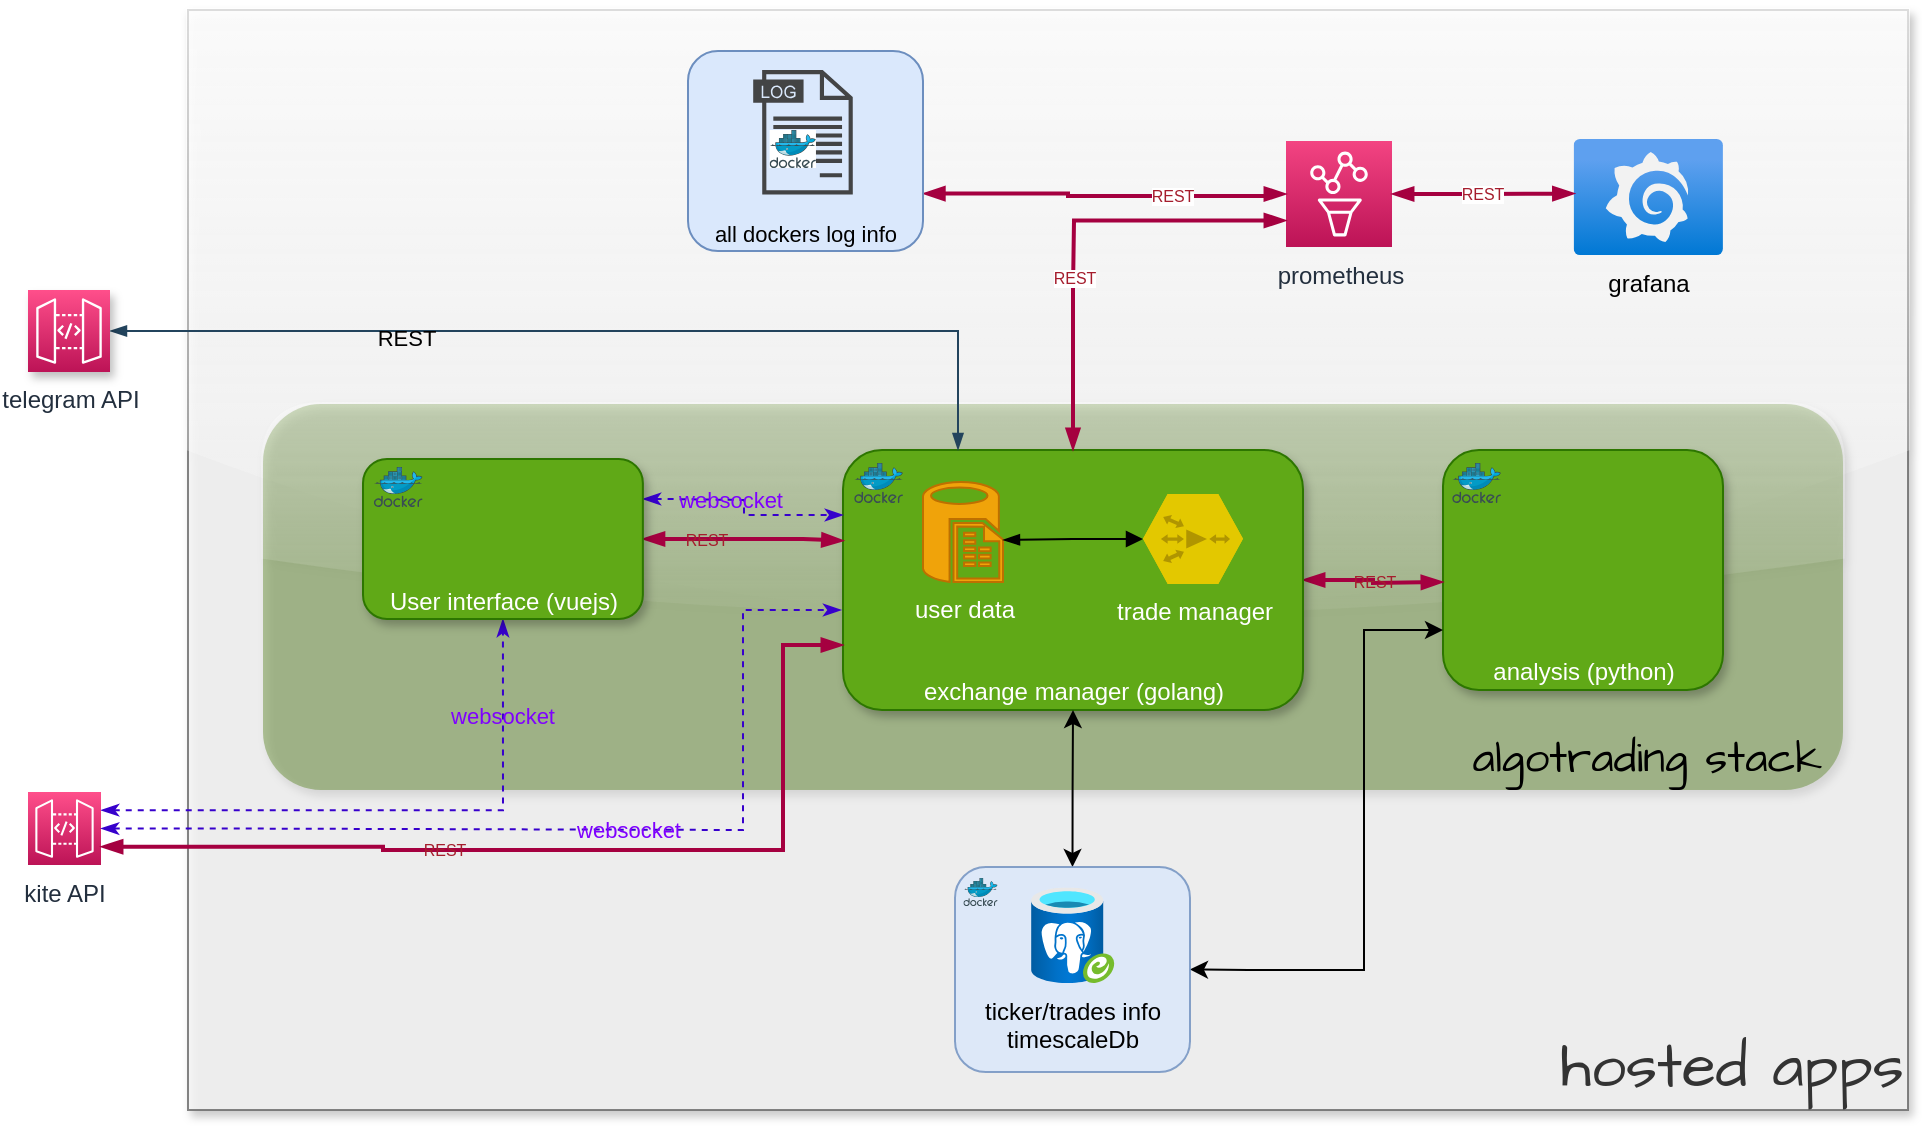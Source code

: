 <mxfile version="20.8.20" type="github">
  <diagram id="WI9T0HZ2pTsCkuznbFz-" name="Page-1">
    <mxGraphModel dx="1062" dy="577" grid="1" gridSize="10" guides="1" tooltips="1" connect="1" arrows="1" fold="1" page="1" pageScale="1" pageWidth="1169" pageHeight="827" math="0" shadow="0">
      <root>
        <mxCell id="0" />
        <mxCell id="1" parent="0" />
        <mxCell id="nYyK58fFQkwCF3YQu4Fd-24" value="hosted apps" style="rounded=0;whiteSpace=wrap;html=1;shadow=1;glass=1;sketch=0;strokeColor=#666666;fontFamily=Architects Daughter;fontSource=https%3A%2F%2Ffonts.googleapis.com%2Fcss%3Ffamily%3DArchitects%2BDaughter;fontSize=31;fontColor=#333333;fillColor=#f5f5f5;opacity=80;verticalAlign=bottom;align=right;" vertex="1" parent="1">
          <mxGeometry x="190" y="120" width="860" height="550" as="geometry" />
        </mxCell>
        <mxCell id="nYyK58fFQkwCF3YQu4Fd-22" value="algotrading stack&amp;nbsp; " style="rounded=1;whiteSpace=wrap;html=1;shadow=1;glass=1;sketch=0;strokeColor=none;fillColor=#4D7C0F;fontColor=default;align=right;verticalAlign=bottom;fontFamily=Architects Daughter;fontSource=https%3A%2F%2Ffonts.googleapis.com%2Fcss%3Ffamily%3DArchitects%2BDaughter;fontSize=22;gradientColor=none;opacity=40;" vertex="1" parent="1">
          <mxGeometry x="227.5" y="317" width="790" height="193" as="geometry" />
        </mxCell>
        <mxCell id="8ut8hsgBqREO4Th_r9R5-25" value="analysis (python)" style="rounded=1;whiteSpace=wrap;html=1;verticalAlign=bottom;strokeColor=#2D7600;fillColor=#60a917;container=0;shadow=1;fontColor=#ffffff;" parent="1" vertex="1">
          <mxGeometry x="817.5" y="340" width="140" height="120" as="geometry" />
        </mxCell>
        <mxCell id="AcxdMaKK0mU5kZiv2lnr-17" style="edgeStyle=elbowEdgeStyle;rounded=0;orthogonalLoop=1;jettySize=auto;html=1;entryX=-0.016;entryY=0.49;entryDx=0;entryDy=0;entryPerimeter=0;elbow=vertical;strokeColor=#808080;" parent="1" edge="1">
          <mxGeometry relative="1" as="geometry">
            <mxPoint x="593.5" y="403.207" as="sourcePoint" />
            <mxPoint x="666.476" y="390.36" as="targetPoint" />
          </mxGeometry>
        </mxCell>
        <mxCell id="8ut8hsgBqREO4Th_r9R5-19" value="REST" style="edgeStyle=orthogonalEdgeStyle;rounded=0;orthogonalLoop=1;jettySize=auto;html=1;entryX=0;entryY=0.5;entryDx=0;entryDy=0;startArrow=blockThin;startFill=1;fillColor=#d80073;strokeColor=#A50040;strokeWidth=2;fontSize=8;fontColor=#a51d2d;endArrow=blockThin;endFill=1;labelBackgroundColor=none;" parent="1" source="AcxdMaKK0mU5kZiv2lnr-4" edge="1">
          <mxGeometry x="-0.002" relative="1" as="geometry">
            <mxPoint x="817.5" y="406" as="targetPoint" />
            <mxPoint as="offset" />
          </mxGeometry>
        </mxCell>
        <mxCell id="AcxdMaKK0mU5kZiv2lnr-4" value="exchange manager (golang)" style="rounded=1;whiteSpace=wrap;html=1;fillColor=#60a917;strokeColor=#2D7600;verticalAlign=bottom;glass=0;shadow=1;fontColor=#ffffff;" parent="1" vertex="1">
          <mxGeometry x="517.5" y="340" width="230" height="130" as="geometry" />
        </mxCell>
        <mxCell id="8ut8hsgBqREO4Th_r9R5-5" value="websocket" style="edgeStyle=orthogonalEdgeStyle;rounded=0;orthogonalLoop=1;jettySize=auto;html=1;exitX=1;exitY=0.25;exitDx=0;exitDy=0;exitPerimeter=0;startArrow=classicThin;startFill=1;fillColor=#6a00ff;strokeColor=#3700CC;strokeWidth=1;endArrow=classicThin;endFill=1;fontColor=#7F00FF;entryX=0.5;entryY=1;entryDx=0;entryDy=0;dashed=1;labelBackgroundColor=none;" parent="1" source="8ut8hsgBqREO4Th_r9R5-2" target="nYyK58fFQkwCF3YQu4Fd-14" edge="1">
          <mxGeometry x="0.676" relative="1" as="geometry">
            <mxPoint x="398.804" y="525.1" as="targetPoint" />
            <Array as="points">
              <mxPoint x="347.5" y="520" />
            </Array>
            <mxPoint as="offset" />
          </mxGeometry>
        </mxCell>
        <mxCell id="8ut8hsgBqREO4Th_r9R5-2" value="kite API" style="sketch=0;points=[[0,0,0],[0.25,0,0],[0.5,0,0],[0.75,0,0],[1,0,0],[0,1,0],[0.25,1,0],[0.5,1,0],[0.75,1,0],[1,1,0],[0,0.25,0],[0,0.5,0],[0,0.75,0],[1,0.25,0],[1,0.5,0],[1,0.75,0]];outlineConnect=0;fontColor=#232F3E;gradientColor=#FF4F8B;gradientDirection=north;fillColor=#BC1356;strokeColor=#ffffff;dashed=0;verticalLabelPosition=bottom;verticalAlign=top;align=center;html=1;fontSize=12;fontStyle=0;aspect=fixed;shape=mxgraph.aws4.resourceIcon;resIcon=mxgraph.aws4.api_gateway;" parent="1" vertex="1">
          <mxGeometry x="110" y="511" width="36.5" height="36.5" as="geometry" />
        </mxCell>
        <mxCell id="8ut8hsgBqREO4Th_r9R5-6" value="&lt;div&gt;user data&lt;/div&gt;" style="verticalLabelPosition=bottom;html=1;verticalAlign=top;align=center;strokeColor=#BD7000;fillColor=#f0a30a;shape=mxgraph.azure.sql_reporting;fontColor=#FFFFFF;" parent="1" vertex="1">
          <mxGeometry x="557.5" y="356" width="40" height="50" as="geometry" />
        </mxCell>
        <mxCell id="8ut8hsgBqREO4Th_r9R5-10" value="grafana" style="aspect=fixed;html=1;points=[];align=center;image;fontSize=12;image=img/lib/azure2/other/Grafana.svg;labelBackgroundColor=none;" parent="1" vertex="1">
          <mxGeometry x="882.8" y="184.5" width="74.7" height="58" as="geometry" />
        </mxCell>
        <mxCell id="8ut8hsgBqREO4Th_r9R5-11" value="prometheus" style="sketch=0;points=[[0,0,0],[0.25,0,0],[0.5,0,0],[0.75,0,0],[1,0,0],[0,1,0],[0.25,1,0],[0.5,1,0],[0.75,1,0],[1,1,0],[0,0.25,0],[0,0.5,0],[0,0.75,0],[1,0.25,0],[1,0.5,0],[1,0.75,0]];points=[[0,0,0],[0.25,0,0],[0.5,0,0],[0.75,0,0],[1,0,0],[0,1,0],[0.25,1,0],[0.5,1,0],[0.75,1,0],[1,1,0],[0,0.25,0],[0,0.5,0],[0,0.75,0],[1,0.25,0],[1,0.5,0],[1,0.75,0]];outlineConnect=0;fontColor=#232F3E;gradientColor=#F34482;gradientDirection=north;fillColor=#BC1356;strokeColor=#ffffff;dashed=0;verticalLabelPosition=bottom;verticalAlign=top;align=center;html=1;fontSize=12;fontStyle=0;aspect=fixed;shape=mxgraph.aws4.resourceIcon;resIcon=mxgraph.aws4.managed_service_for_prometheus;" parent="1" vertex="1">
          <mxGeometry x="739" y="185.5" width="53" height="53" as="geometry" />
        </mxCell>
        <mxCell id="8ut8hsgBqREO4Th_r9R5-16" style="edgeStyle=orthogonalEdgeStyle;rounded=0;orthogonalLoop=1;jettySize=auto;html=1;entryX=0.5;entryY=1;entryDx=0;entryDy=0;startArrow=classic;startFill=1;exitX=0.5;exitY=0;exitDx=0;exitDy=0;" parent="1" source="8ut8hsgBqREO4Th_r9R5-41" target="AcxdMaKK0mU5kZiv2lnr-4" edge="1">
          <mxGeometry relative="1" as="geometry" />
        </mxCell>
        <mxCell id="8ut8hsgBqREO4Th_r9R5-18" style="edgeStyle=orthogonalEdgeStyle;rounded=0;orthogonalLoop=1;jettySize=auto;html=1;entryX=1;entryY=0.5;entryDx=0;entryDy=0;startArrow=classic;startFill=1;exitX=0;exitY=0.75;exitDx=0;exitDy=0;" parent="1" source="8ut8hsgBqREO4Th_r9R5-25" target="8ut8hsgBqREO4Th_r9R5-41" edge="1">
          <mxGeometry relative="1" as="geometry">
            <Array as="points">
              <mxPoint x="778" y="430" />
              <mxPoint x="778" y="600" />
              <mxPoint x="720" y="600" />
              <mxPoint x="720" y="599" />
            </Array>
            <mxPoint x="892.5" y="471" as="sourcePoint" />
          </mxGeometry>
        </mxCell>
        <mxCell id="8ut8hsgBqREO4Th_r9R5-21" value="REST" style="edgeStyle=orthogonalEdgeStyle;rounded=0;orthogonalLoop=1;jettySize=auto;html=1;entryX=0;entryY=0.75;entryDx=0;entryDy=0;startArrow=blockThin;startFill=1;fillColor=#d80073;strokeColor=#A50040;strokeWidth=2;fontSize=8;fontColor=#a51d2d;exitX=0.5;exitY=0;exitDx=0;exitDy=0;entryPerimeter=0;endArrow=blockThin;endFill=1;" parent="1" source="AcxdMaKK0mU5kZiv2lnr-4" target="8ut8hsgBqREO4Th_r9R5-11" edge="1">
          <mxGeometry x="-0.215" relative="1" as="geometry">
            <mxPoint x="757.5" y="415" as="sourcePoint" />
            <mxPoint x="827.5" y="416" as="targetPoint" />
            <Array as="points">
              <mxPoint x="633" y="260" />
              <mxPoint x="633" y="260" />
              <mxPoint x="633" y="225" />
            </Array>
            <mxPoint as="offset" />
          </mxGeometry>
        </mxCell>
        <mxCell id="8ut8hsgBqREO4Th_r9R5-23" value="REST" style="edgeStyle=orthogonalEdgeStyle;rounded=0;orthogonalLoop=1;jettySize=auto;html=1;entryX=0.006;entryY=0.471;entryDx=0;entryDy=0;startArrow=blockThin;startFill=1;fillColor=#d80073;strokeColor=#A50040;strokeWidth=2;fontSize=8;fontColor=#a51d2d;entryPerimeter=0;exitX=1;exitY=0.5;exitDx=0;exitDy=0;exitPerimeter=0;endArrow=blockThin;endFill=1;" parent="1" source="8ut8hsgBqREO4Th_r9R5-11" target="8ut8hsgBqREO4Th_r9R5-10" edge="1">
          <mxGeometry relative="1" as="geometry">
            <mxPoint x="757.5" y="415" as="sourcePoint" />
            <mxPoint x="827.5" y="416" as="targetPoint" />
          </mxGeometry>
        </mxCell>
        <mxCell id="8ut8hsgBqREO4Th_r9R5-24" value="REST" style="edgeStyle=orthogonalEdgeStyle;rounded=0;orthogonalLoop=1;jettySize=auto;html=1;entryX=0.001;entryY=0.349;entryDx=0;entryDy=0;startArrow=blockThin;startFill=1;fillColor=#d80073;strokeColor=#A50040;strokeWidth=2;fontSize=8;fontColor=#a51d2d;endArrow=blockThin;endFill=1;entryPerimeter=0;exitX=1;exitY=0.5;exitDx=0;exitDy=0;labelBackgroundColor=none;" parent="1" source="nYyK58fFQkwCF3YQu4Fd-14" target="AcxdMaKK0mU5kZiv2lnr-4" edge="1">
          <mxGeometry x="-0.366" relative="1" as="geometry">
            <mxPoint x="417.62" y="541" as="sourcePoint" />
            <mxPoint x="457.5" y="471" as="targetPoint" />
            <Array as="points">
              <mxPoint x="497.5" y="385" />
            </Array>
            <mxPoint as="offset" />
          </mxGeometry>
        </mxCell>
        <mxCell id="8ut8hsgBqREO4Th_r9R5-30" value="" style="sketch=0;aspect=fixed;html=1;points=[];align=center;image;fontSize=12;image=img/lib/mscae/Docker.svg;fontColor=default;imageBackground=none;" parent="1" vertex="1">
          <mxGeometry x="523.11" y="346.5" width="24.39" height="20" as="geometry" />
        </mxCell>
        <mxCell id="8ut8hsgBqREO4Th_r9R5-38" value="REST" style="edgeStyle=orthogonalEdgeStyle;rounded=0;orthogonalLoop=1;jettySize=auto;html=1;startArrow=blockThin;startFill=1;fillColor=#d80073;strokeColor=#A50040;strokeWidth=2;fontSize=8;fontColor=#a51d2d;endArrow=blockThin;endFill=1;exitX=1.001;exitY=0.713;exitDx=0;exitDy=0;exitPerimeter=0;entryX=0;entryY=0.5;entryDx=0;entryDy=0;entryPerimeter=0;" parent="1" source="8ut8hsgBqREO4Th_r9R5-34" target="8ut8hsgBqREO4Th_r9R5-11" edge="1">
          <mxGeometry x="0.369" relative="1" as="geometry">
            <mxPoint x="642.5" y="350" as="sourcePoint" />
            <mxPoint x="730" y="213" as="targetPoint" />
            <Array as="points">
              <mxPoint x="630" y="211" />
              <mxPoint x="630" y="213" />
              <mxPoint x="730" y="213" />
              <mxPoint x="730" y="212" />
            </Array>
            <mxPoint as="offset" />
          </mxGeometry>
        </mxCell>
        <mxCell id="8ut8hsgBqREO4Th_r9R5-40" style="edgeStyle=orthogonalEdgeStyle;rounded=0;orthogonalLoop=1;jettySize=auto;html=1;entryX=0.25;entryY=0;entryDx=0;entryDy=0;strokeWidth=1;fontSize=8;fontColor=default;startArrow=blockThin;startFill=1;endArrow=blockThin;endFill=1;fillColor=#bac8d3;strokeColor=#23445d;exitX=1;exitY=0.5;exitDx=0;exitDy=0;exitPerimeter=0;" parent="1" source="nYyK58fFQkwCF3YQu4Fd-16" target="AcxdMaKK0mU5kZiv2lnr-4" edge="1">
          <mxGeometry relative="1" as="geometry">
            <mxPoint x="384" y="328.25" as="sourcePoint" />
            <Array as="points">
              <mxPoint x="575.5" y="280" />
            </Array>
          </mxGeometry>
        </mxCell>
        <mxCell id="nYyK58fFQkwCF3YQu4Fd-17" value="REST" style="edgeLabel;html=1;align=center;verticalAlign=middle;resizable=0;points=[];fontColor=default;labelBackgroundColor=none;" vertex="1" connectable="0" parent="8ut8hsgBqREO4Th_r9R5-40">
          <mxGeometry x="-0.387" y="-3" relative="1" as="geometry">
            <mxPoint as="offset" />
          </mxGeometry>
        </mxCell>
        <mxCell id="8ut8hsgBqREO4Th_r9R5-49" value="websocket" style="edgeStyle=orthogonalEdgeStyle;rounded=0;orthogonalLoop=1;jettySize=auto;html=1;exitX=1;exitY=0.5;exitDx=0;exitDy=0;exitPerimeter=0;startArrow=classicThin;startFill=1;fillColor=#6a00ff;strokeColor=#3700CC;strokeWidth=1;endArrow=classicThin;endFill=1;fontColor=#7F00FF;entryX=-0.004;entryY=0.608;entryDx=0;entryDy=0;entryPerimeter=0;dashed=1;labelBackgroundColor=none;" parent="1" source="8ut8hsgBqREO4Th_r9R5-2" target="AcxdMaKK0mU5kZiv2lnr-4" edge="1">
          <mxGeometry x="0.096" relative="1" as="geometry">
            <mxPoint x="375.5" y="433" as="sourcePoint" />
            <mxPoint x="408.5" y="535" as="targetPoint" />
            <Array as="points">
              <mxPoint x="224.5" y="530" />
              <mxPoint x="467.5" y="530" />
              <mxPoint x="467.5" y="420" />
              <mxPoint x="516.5" y="420" />
            </Array>
            <mxPoint as="offset" />
          </mxGeometry>
        </mxCell>
        <mxCell id="8ut8hsgBqREO4Th_r9R5-50" value="websocket" style="edgeStyle=orthogonalEdgeStyle;rounded=0;orthogonalLoop=1;jettySize=auto;html=1;startArrow=classicThin;startFill=1;fillColor=#6a00ff;strokeColor=#3700CC;strokeWidth=1;endArrow=classicThin;endFill=1;fontColor=#7F00FF;entryX=0;entryY=0.25;entryDx=0;entryDy=0;dashed=1;exitX=1;exitY=0.25;exitDx=0;exitDy=0;labelBackgroundColor=none;" parent="1" source="nYyK58fFQkwCF3YQu4Fd-14" target="AcxdMaKK0mU5kZiv2lnr-4" edge="1">
          <mxGeometry x="-0.19" relative="1" as="geometry">
            <mxPoint x="417.5" y="526" as="sourcePoint" />
            <mxPoint x="526.5" y="429" as="targetPoint" />
            <Array as="points">
              <mxPoint x="428" y="365" />
              <mxPoint x="468" y="365" />
              <mxPoint x="468" y="373" />
            </Array>
            <mxPoint as="offset" />
          </mxGeometry>
        </mxCell>
        <mxCell id="8ut8hsgBqREO4Th_r9R5-52" value="REST" style="edgeStyle=orthogonalEdgeStyle;rounded=0;orthogonalLoop=1;jettySize=auto;html=1;entryX=0;entryY=0.75;entryDx=0;entryDy=0;startArrow=blockThin;startFill=1;fillColor=#d80073;strokeColor=#A50040;strokeWidth=2;fontSize=8;fontColor=#a51d2d;endArrow=blockThin;endFill=1;exitX=1;exitY=0.75;exitDx=0;exitDy=0;exitPerimeter=0;labelBackgroundColor=none;" parent="1" source="8ut8hsgBqREO4Th_r9R5-2" target="AcxdMaKK0mU5kZiv2lnr-4" edge="1">
          <mxGeometry x="-0.272" relative="1" as="geometry">
            <mxPoint x="427.5" y="551" as="sourcePoint" />
            <mxPoint x="528.5" y="471" as="targetPoint" />
            <Array as="points">
              <mxPoint x="287.5" y="538" />
              <mxPoint x="287.5" y="540" />
              <mxPoint x="487.5" y="540" />
              <mxPoint x="487.5" y="437" />
            </Array>
            <mxPoint as="offset" />
          </mxGeometry>
        </mxCell>
        <mxCell id="nYyK58fFQkwCF3YQu4Fd-6" style="edgeStyle=orthogonalEdgeStyle;rounded=0;orthogonalLoop=1;jettySize=auto;html=1;entryX=1;entryY=0.58;entryDx=0;entryDy=0;entryPerimeter=0;fontColor=#FFFFFF;startArrow=block;startFill=1;endArrow=blockThin;endFill=1;" edge="1" parent="1" source="nYyK58fFQkwCF3YQu4Fd-5" target="8ut8hsgBqREO4Th_r9R5-6">
          <mxGeometry relative="1" as="geometry" />
        </mxCell>
        <mxCell id="nYyK58fFQkwCF3YQu4Fd-5" value="trade manager" style="verticalLabelPosition=bottom;sketch=0;html=1;fillColor=#e3c800;strokeColor=#B09500;verticalAlign=top;align=center;points=[[0,0.5,0],[0.125,0.25,0],[0.25,0,0],[0.5,0,0],[0.75,0,0],[0.875,0.25,0],[1,0.5,0],[0.875,0.75,0],[0.75,1,0],[0.5,1,0],[0.125,0.75,0]];pointerEvents=1;shape=mxgraph.cisco_safe.compositeIcon;bgIcon=mxgraph.cisco_safe.design.blank_device;resIcon=mxgraph.cisco_safe.design.wide_area_application_engine;fontColor=#FFFFFF;" vertex="1" parent="1">
          <mxGeometry x="667.5" y="362" width="50" height="45" as="geometry" />
        </mxCell>
        <mxCell id="8ut8hsgBqREO4Th_r9R5-31" value="" style="sketch=0;aspect=fixed;html=1;points=[];align=center;image;fontSize=12;image=img/lib/mscae/Docker.svg;fontColor=#7F00FF;container=0;imageBackground=none;labelBackgroundColor=default;" parent="1" vertex="1">
          <mxGeometry x="822.11" y="346.5" width="24.39" height="20" as="geometry" />
        </mxCell>
        <mxCell id="8ut8hsgBqREO4Th_r9R5-44" value="" style="shape=image;html=1;verticalAlign=top;verticalLabelPosition=bottom;labelBackgroundColor=#ffffff;imageAspect=0;aspect=fixed;image=https://cdn4.iconfinder.com/data/icons/success-filloutline/64/chart-analysis-analytics-data_analytics-pie_1-128.png;fontSize=8;fontColor=default;container=0;imageBackground=none;imageBorder=none;" parent="1" vertex="1">
          <mxGeometry x="858.5" y="362" width="58" height="58" as="geometry" />
        </mxCell>
        <mxCell id="nYyK58fFQkwCF3YQu4Fd-16" value="telegram API" style="sketch=0;points=[[0,0,0],[0.25,0,0],[0.5,0,0],[0.75,0,0],[1,0,0],[0,1,0],[0.25,1,0],[0.5,1,0],[0.75,1,0],[1,1,0],[0,0.25,0],[0,0.5,0],[0,0.75,0],[1,0.25,0],[1,0.5,0],[1,0.75,0]];outlineConnect=0;fontColor=#232F3E;gradientColor=#FF4F8B;gradientDirection=north;fillColor=#BC1356;strokeColor=#ffffff;dashed=0;verticalLabelPosition=bottom;verticalAlign=top;align=center;html=1;fontSize=12;fontStyle=0;aspect=fixed;shape=mxgraph.aws4.resourceIcon;resIcon=mxgraph.aws4.api_gateway;rounded=1;shadow=1;glass=0;" vertex="1" parent="1">
          <mxGeometry x="110" y="260" width="41" height="41" as="geometry" />
        </mxCell>
        <mxCell id="nYyK58fFQkwCF3YQu4Fd-19" value="" style="group" vertex="1" connectable="0" parent="1">
          <mxGeometry x="277.5" y="344.5" width="720" height="160" as="geometry" />
        </mxCell>
        <mxCell id="nYyK58fFQkwCF3YQu4Fd-14" value="User interface (vuejs)" style="rounded=1;whiteSpace=wrap;html=1;verticalAlign=bottom;strokeColor=#2D7600;fillColor=#60a917;container=0;shadow=1;fontColor=#ffffff;" vertex="1" parent="nYyK58fFQkwCF3YQu4Fd-19">
          <mxGeometry width="139.94" height="80" as="geometry" />
        </mxCell>
        <mxCell id="nYyK58fFQkwCF3YQu4Fd-15" value="" style="shape=image;html=1;verticalAlign=top;verticalLabelPosition=bottom;labelBackgroundColor=#ffffff;imageAspect=0;aspect=fixed;image=https://cdn1.iconfinder.com/data/icons/unicons-line-vol-6/24/vuejs-128.png;rounded=1;shadow=1;glass=0;sketch=0;strokeColor=default;fontColor=#FFFFFF;fillColor=default;" vertex="1" parent="nYyK58fFQkwCF3YQu4Fd-19">
          <mxGeometry x="44.97" y="10" width="50" height="50" as="geometry" />
        </mxCell>
        <mxCell id="nYyK58fFQkwCF3YQu4Fd-18" value="" style="sketch=0;aspect=fixed;html=1;points=[];align=center;image;fontSize=12;image=img/lib/mscae/Docker.svg;fontColor=#7F00FF;imageBackground=none;" vertex="1" parent="nYyK58fFQkwCF3YQu4Fd-19">
          <mxGeometry x="5.44" y="4" width="24.39" height="20" as="geometry" />
        </mxCell>
        <mxCell id="nYyK58fFQkwCF3YQu4Fd-23" value="" style="group" vertex="1" connectable="0" parent="1">
          <mxGeometry x="573.5" y="548.5" width="117.5" height="102.5" as="geometry" />
        </mxCell>
        <mxCell id="8ut8hsgBqREO4Th_r9R5-41" value="" style="rounded=1;whiteSpace=wrap;html=1;fillColor=#dae8fc;strokeColor=#6c8ebf;verticalAlign=bottom;container=0;opacity=80;" parent="nYyK58fFQkwCF3YQu4Fd-23" vertex="1">
          <mxGeometry width="117.5" height="102.5" as="geometry" />
        </mxCell>
        <mxCell id="8ut8hsgBqREO4Th_r9R5-15" value="&lt;div&gt;ticker/trades info&lt;br&gt;&lt;/div&gt;&lt;div&gt;timescaleDb&lt;/div&gt;" style="aspect=fixed;html=1;points=[];align=center;image;fontSize=12;image=img/lib/azure2/databases/Azure_Database_PostgreSQL_Server_Group.svg;labelBackgroundColor=none;container=0;" parent="nYyK58fFQkwCF3YQu4Fd-23" vertex="1">
          <mxGeometry x="37.768" y="10.25" width="42.136" height="47.754" as="geometry" />
        </mxCell>
        <mxCell id="8ut8hsgBqREO4Th_r9R5-32" value="" style="sketch=0;aspect=fixed;html=1;points=[];align=center;image;fontSize=12;image=img/lib/mscae/Docker.svg;fontColor=#7F00FF;container=0;" parent="nYyK58fFQkwCF3YQu4Fd-23" vertex="1">
          <mxGeometry x="4.196" y="5.519" width="17.128" height="14.045" as="geometry" />
        </mxCell>
        <mxCell id="8ut8hsgBqREO4Th_r9R5-34" value="all dockers log info" style="rounded=1;whiteSpace=wrap;html=1;fontSize=11;verticalAlign=bottom;fillColor=#dae8fc;strokeColor=#6c8ebf;container=0;" parent="1" vertex="1">
          <mxGeometry x="440" y="140.5" width="117.5" height="100" as="geometry" />
        </mxCell>
        <mxCell id="8ut8hsgBqREO4Th_r9R5-28" value="" style="sketch=0;pointerEvents=1;shadow=0;dashed=0;html=1;strokeColor=none;fillColor=#434445;aspect=fixed;labelPosition=center;verticalLabelPosition=bottom;verticalAlign=top;align=center;outlineConnect=0;shape=mxgraph.vvd.log_files;fontSize=8;fontColor=#7F00FF;container=0;" parent="1" vertex="1">
          <mxGeometry x="472.6" y="150" width="49.8" height="62.25" as="geometry" />
        </mxCell>
        <mxCell id="8ut8hsgBqREO4Th_r9R5-35" value="" style="sketch=0;aspect=fixed;html=1;points=[];align=center;image;fontSize=12;image=img/lib/mscae/Docker.svg;fontColor=default;labelBackgroundColor=none;labelBorderColor=none;imageBackground=#FFFFFF;container=0;" parent="1" vertex="1">
          <mxGeometry x="480.81" y="180" width="23.17" height="19" as="geometry" />
        </mxCell>
      </root>
    </mxGraphModel>
  </diagram>
</mxfile>

